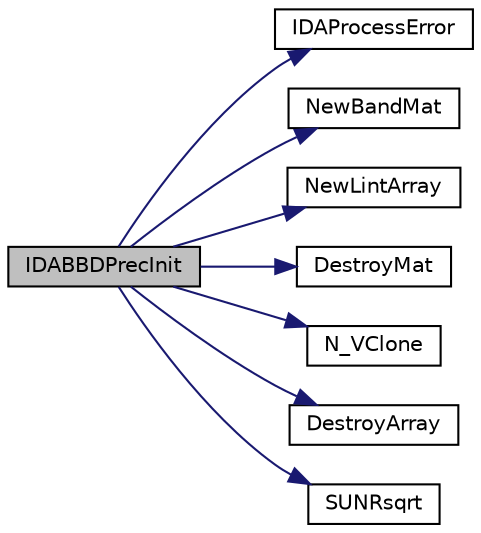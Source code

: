 digraph "IDABBDPrecInit"
{
  edge [fontname="Helvetica",fontsize="10",labelfontname="Helvetica",labelfontsize="10"];
  node [fontname="Helvetica",fontsize="10",shape=record];
  rankdir="LR";
  Node8 [label="IDABBDPrecInit",height=0.2,width=0.4,color="black", fillcolor="grey75", style="filled", fontcolor="black"];
  Node8 -> Node9 [color="midnightblue",fontsize="10",style="solid",fontname="Helvetica"];
  Node9 [label="IDAProcessError",height=0.2,width=0.4,color="black", fillcolor="white", style="filled",URL="$d4/d65/ida_8c.html#a8401cec99cd95b3d7264659b629c9583"];
  Node8 -> Node10 [color="midnightblue",fontsize="10",style="solid",fontname="Helvetica"];
  Node10 [label="NewBandMat",height=0.2,width=0.4,color="black", fillcolor="white", style="filled",URL="$da/d37/sundials__direct_8h.html#a4f060a6aa400d66a824b290f5bb5966d"];
  Node8 -> Node11 [color="midnightblue",fontsize="10",style="solid",fontname="Helvetica"];
  Node11 [label="NewLintArray",height=0.2,width=0.4,color="black", fillcolor="white", style="filled",URL="$da/d37/sundials__direct_8h.html#ac7e5bf85fb1110b7cd87a818161db11b"];
  Node8 -> Node12 [color="midnightblue",fontsize="10",style="solid",fontname="Helvetica"];
  Node12 [label="DestroyMat",height=0.2,width=0.4,color="black", fillcolor="white", style="filled",URL="$da/d37/sundials__direct_8h.html#a58455f92bee3b8af244dac64364dd09f"];
  Node8 -> Node13 [color="midnightblue",fontsize="10",style="solid",fontname="Helvetica"];
  Node13 [label="N_VClone",height=0.2,width=0.4,color="black", fillcolor="white", style="filled",URL="$dc/dc8/sundials__nvector_8h.html#a7b59b159fc18c4da3383bda86453a063"];
  Node8 -> Node14 [color="midnightblue",fontsize="10",style="solid",fontname="Helvetica"];
  Node14 [label="DestroyArray",height=0.2,width=0.4,color="black", fillcolor="white", style="filled",URL="$da/d37/sundials__direct_8h.html#aabd638bb03238ed39e5f8a11f173930c"];
  Node8 -> Node15 [color="midnightblue",fontsize="10",style="solid",fontname="Helvetica"];
  Node15 [label="SUNRsqrt",height=0.2,width=0.4,color="black", fillcolor="white", style="filled",URL="$d7/d31/sundials__math_8h.html#ab93cb211d416e7ad32fdcde65d3e2178"];
}
